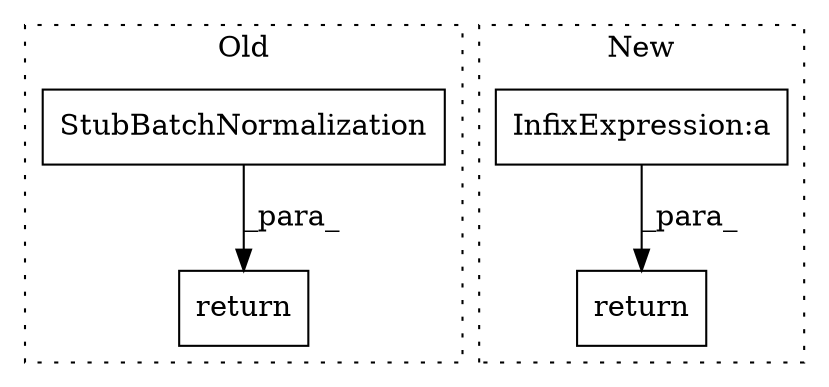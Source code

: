 digraph G {
subgraph cluster0 {
1 [label="StubBatchNormalization" a="32" s="6558" l="24" shape="box"];
4 [label="return" a="41" s="6551" l="7" shape="box"];
label = "Old";
style="dotted";
}
subgraph cluster1 {
2 [label="return" a="41" s="6594" l="7" shape="box"];
3 [label="InfixExpression:a" a="27" s="6642" l="3" shape="box"];
label = "New";
style="dotted";
}
1 -> 4 [label="_para_"];
3 -> 2 [label="_para_"];
}